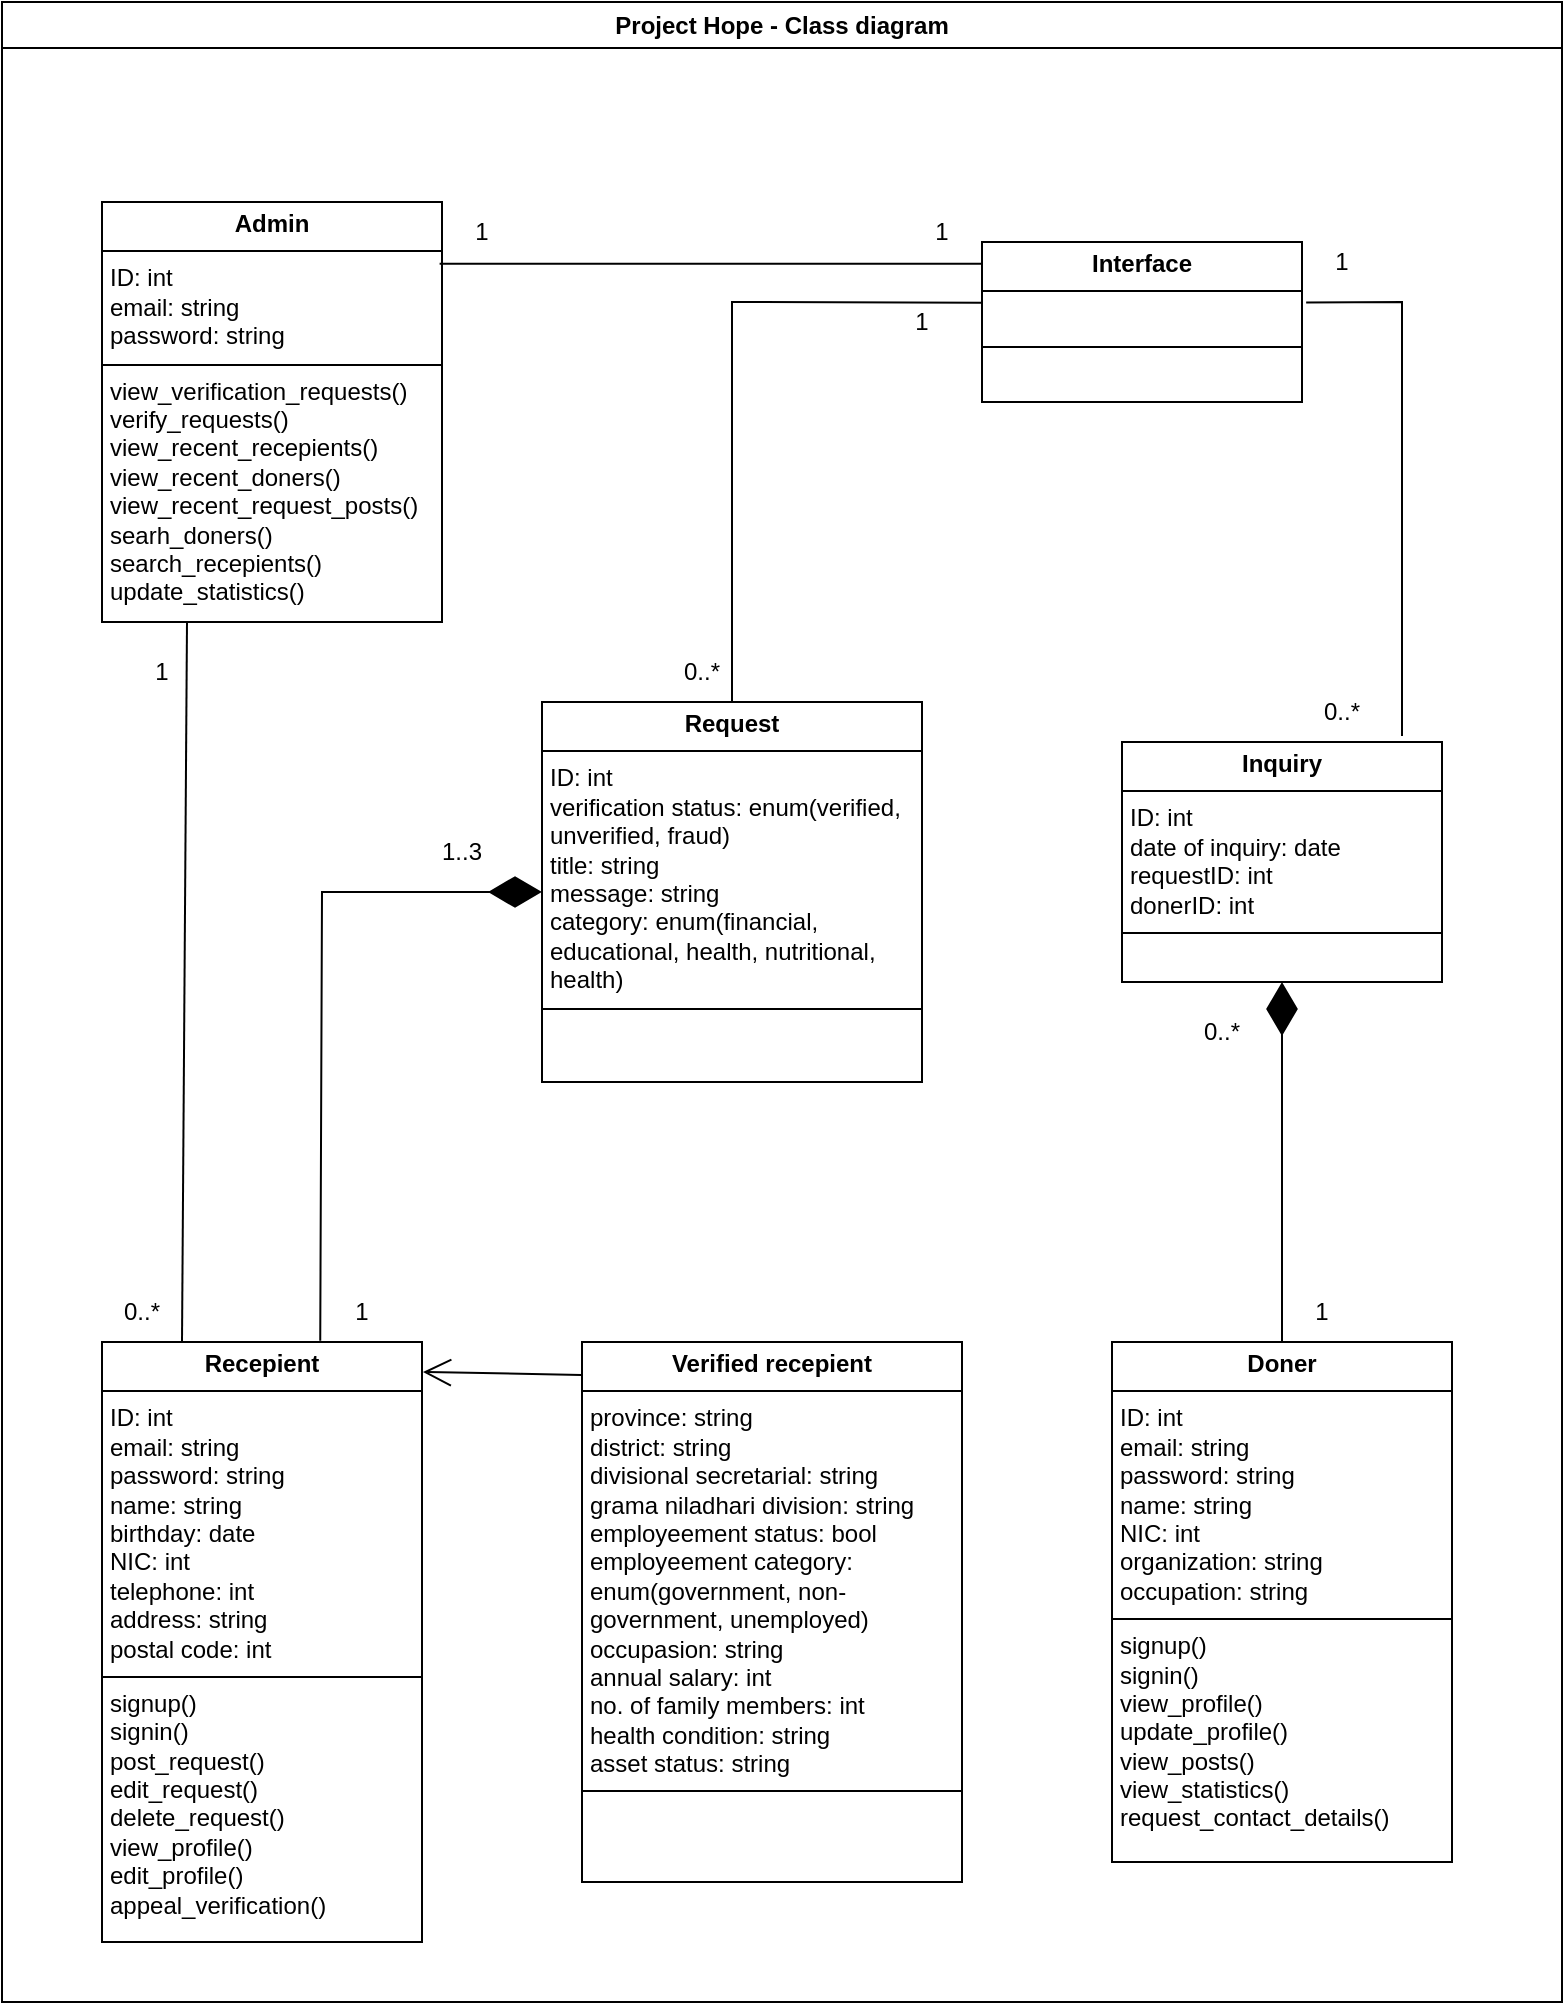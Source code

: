 <mxfile version="28.2.7">
  <diagram name="Page-1" id="xJjv34P5niUashE2fhvh">
    <mxGraphModel dx="1426" dy="841" grid="1" gridSize="10" guides="1" tooltips="1" connect="1" arrows="1" fold="1" page="1" pageScale="1" pageWidth="850" pageHeight="1100" math="0" shadow="0">
      <root>
        <mxCell id="0" />
        <mxCell id="1" parent="0" />
        <mxCell id="1r12DcMATcjI9YzGo3A_-6" value="&lt;p style=&quot;margin:0px;margin-top:4px;text-align:center;&quot;&gt;&lt;b&gt;Inquiry&lt;/b&gt;&lt;/p&gt;&lt;hr size=&quot;1&quot; style=&quot;border-style:solid;&quot;&gt;&lt;p style=&quot;margin:0px;margin-left:4px;&quot;&gt;ID: int&lt;/p&gt;&lt;p style=&quot;margin:0px;margin-left:4px;&quot;&gt;date of inquiry: date&lt;/p&gt;&lt;p style=&quot;margin:0px;margin-left:4px;&quot;&gt;requestID: int&lt;/p&gt;&lt;p style=&quot;margin:0px;margin-left:4px;&quot;&gt;donerID: int&lt;/p&gt;&lt;hr size=&quot;1&quot; style=&quot;border-style:solid;&quot;&gt;&lt;p style=&quot;margin:0px;margin-left:4px;&quot;&gt;&lt;br&gt;&lt;/p&gt;" style="verticalAlign=top;align=left;overflow=fill;html=1;whiteSpace=wrap;" vertex="1" parent="1">
          <mxGeometry x="600" y="410" width="160" height="120" as="geometry" />
        </mxCell>
        <mxCell id="1r12DcMATcjI9YzGo3A_-11" value="" style="endArrow=diamondThin;endFill=1;endSize=24;html=1;rounded=0;exitX=0.5;exitY=0;exitDx=0;exitDy=0;entryX=0.5;entryY=1;entryDx=0;entryDy=0;" edge="1" parent="1" source="1r12DcMATcjI9YzGo3A_-5" target="1r12DcMATcjI9YzGo3A_-6">
          <mxGeometry width="160" relative="1" as="geometry">
            <mxPoint x="350" y="430" as="sourcePoint" />
            <mxPoint x="510" y="430" as="targetPoint" />
          </mxGeometry>
        </mxCell>
        <mxCell id="1r12DcMATcjI9YzGo3A_-15" value="" style="endArrow=none;html=1;rounded=0;entryX=1.013;entryY=0.378;entryDx=0;entryDy=0;entryPerimeter=0;" edge="1" parent="1" target="1r12DcMATcjI9YzGo3A_-12">
          <mxGeometry width="50" height="50" relative="1" as="geometry">
            <mxPoint x="740" y="407" as="sourcePoint" />
            <mxPoint x="450" y="360" as="targetPoint" />
            <Array as="points">
              <mxPoint x="740" y="190" />
            </Array>
          </mxGeometry>
        </mxCell>
        <mxCell id="1r12DcMATcjI9YzGo3A_-16" value="Project Hope - Class diagram" style="swimlane;whiteSpace=wrap;html=1;" vertex="1" parent="1">
          <mxGeometry x="40" y="40" width="780" height="1000" as="geometry" />
        </mxCell>
        <mxCell id="1r12DcMATcjI9YzGo3A_-3" value="&lt;p style=&quot;margin:0px;margin-top:4px;text-align:center;&quot;&gt;&lt;b&gt;Verified recepient&lt;/b&gt;&lt;/p&gt;&lt;hr size=&quot;1&quot; style=&quot;border-style:solid;&quot;&gt;&lt;p style=&quot;margin:0px;margin-left:4px;&quot;&gt;province: string&lt;/p&gt;&lt;p style=&quot;margin:0px;margin-left:4px;&quot;&gt;district: string&lt;/p&gt;&lt;p style=&quot;margin:0px;margin-left:4px;&quot;&gt;divisional secretarial: string&lt;/p&gt;&lt;p style=&quot;margin:0px;margin-left:4px;&quot;&gt;grama niladhari division: string&lt;/p&gt;&lt;p style=&quot;margin:0px;margin-left:4px;&quot;&gt;employeement status: bool&lt;/p&gt;&lt;p style=&quot;margin:0px;margin-left:4px;&quot;&gt;employeement category: enum(government, non-government, unemployed)&lt;/p&gt;&lt;p style=&quot;margin:0px;margin-left:4px;&quot;&gt;occupasion: string&lt;/p&gt;&lt;p style=&quot;margin:0px;margin-left:4px;&quot;&gt;annual salary: int&lt;/p&gt;&lt;p style=&quot;margin:0px;margin-left:4px;&quot;&gt;no. of family members: int&lt;/p&gt;&lt;p style=&quot;margin:0px;margin-left:4px;&quot;&gt;health condition: string&lt;/p&gt;&lt;p style=&quot;margin:0px;margin-left:4px;&quot;&gt;asset status: string&lt;/p&gt;&lt;hr size=&quot;1&quot; style=&quot;border-style:solid;&quot;&gt;&lt;p style=&quot;margin:0px;margin-left:4px;&quot;&gt;&lt;br&gt;&lt;/p&gt;" style="verticalAlign=top;align=left;overflow=fill;html=1;whiteSpace=wrap;" vertex="1" parent="1r12DcMATcjI9YzGo3A_-16">
          <mxGeometry x="290" y="670" width="190" height="270" as="geometry" />
        </mxCell>
        <mxCell id="1r12DcMATcjI9YzGo3A_-5" value="&lt;p style=&quot;margin:0px;margin-top:4px;text-align:center;&quot;&gt;&lt;b&gt;Doner&lt;/b&gt;&lt;/p&gt;&lt;hr size=&quot;1&quot; style=&quot;border-style:solid;&quot;&gt;&lt;p style=&quot;margin:0px;margin-left:4px;&quot;&gt;ID: int&lt;/p&gt;&lt;p style=&quot;margin:0px;margin-left:4px;&quot;&gt;email: string&lt;/p&gt;&lt;p style=&quot;margin:0px;margin-left:4px;&quot;&gt;password: string&lt;/p&gt;&lt;p style=&quot;margin:0px;margin-left:4px;&quot;&gt;name: string&lt;/p&gt;&lt;p style=&quot;margin:0px;margin-left:4px;&quot;&gt;NIC: int&lt;/p&gt;&lt;p style=&quot;margin:0px;margin-left:4px;&quot;&gt;organization: string&lt;/p&gt;&lt;p style=&quot;margin:0px;margin-left:4px;&quot;&gt;occupation: string&lt;/p&gt;&lt;hr size=&quot;1&quot; style=&quot;border-style:solid;&quot;&gt;&lt;p style=&quot;margin:0px;margin-left:4px;&quot;&gt;signup()&lt;/p&gt;&lt;p style=&quot;margin:0px;margin-left:4px;&quot;&gt;signin()&lt;/p&gt;&lt;p style=&quot;margin:0px;margin-left:4px;&quot;&gt;view_profile()&lt;/p&gt;&lt;p style=&quot;margin:0px;margin-left:4px;&quot;&gt;update_profile()&lt;/p&gt;&lt;p style=&quot;margin:0px;margin-left:4px;&quot;&gt;view_posts()&lt;/p&gt;&lt;p style=&quot;margin:0px;margin-left:4px;&quot;&gt;view_statistics()&lt;/p&gt;&lt;p style=&quot;margin:0px;margin-left:4px;&quot;&gt;request_contact_details()&lt;/p&gt;" style="verticalAlign=top;align=left;overflow=fill;html=1;whiteSpace=wrap;" vertex="1" parent="1r12DcMATcjI9YzGo3A_-16">
          <mxGeometry x="555" y="670" width="170" height="260" as="geometry" />
        </mxCell>
        <mxCell id="1r12DcMATcjI9YzGo3A_-2" value="&lt;p style=&quot;margin:0px;margin-top:4px;text-align:center;&quot;&gt;&lt;b&gt;Recepient&lt;/b&gt;&lt;/p&gt;&lt;hr size=&quot;1&quot; style=&quot;border-style:solid;&quot;&gt;&lt;p style=&quot;margin:0px;margin-left:4px;&quot;&gt;ID: int&lt;/p&gt;&lt;p style=&quot;margin:0px;margin-left:4px;&quot;&gt;email: string&lt;/p&gt;&lt;p style=&quot;margin:0px;margin-left:4px;&quot;&gt;&lt;span style=&quot;background-color: transparent; color: light-dark(rgb(0, 0, 0), rgb(255, 255, 255));&quot;&gt;password: string&lt;/span&gt;&lt;/p&gt;&lt;p style=&quot;margin:0px;margin-left:4px;&quot;&gt;&lt;span style=&quot;background-color: transparent; color: light-dark(rgb(0, 0, 0), rgb(255, 255, 255));&quot;&gt;name: string&lt;/span&gt;&lt;/p&gt;&lt;p style=&quot;margin:0px;margin-left:4px;&quot;&gt;birthday: date&lt;/p&gt;&lt;p style=&quot;margin:0px;margin-left:4px;&quot;&gt;NIC: int&lt;/p&gt;&lt;p style=&quot;margin:0px;margin-left:4px;&quot;&gt;telephone: int&lt;/p&gt;&lt;p style=&quot;margin:0px;margin-left:4px;&quot;&gt;address: string&lt;/p&gt;&lt;p style=&quot;margin:0px;margin-left:4px;&quot;&gt;postal code: int&lt;/p&gt;&lt;hr size=&quot;1&quot; style=&quot;border-style:solid;&quot;&gt;&lt;p style=&quot;margin:0px;margin-left:4px;&quot;&gt;signup()&lt;/p&gt;&lt;p style=&quot;margin:0px;margin-left:4px;&quot;&gt;signin()&lt;/p&gt;&lt;p style=&quot;margin:0px;margin-left:4px;&quot;&gt;post_request()&lt;/p&gt;&lt;p style=&quot;margin:0px;margin-left:4px;&quot;&gt;edit_request()&lt;/p&gt;&lt;p style=&quot;margin:0px;margin-left:4px;&quot;&gt;delete_request()&lt;/p&gt;&lt;p style=&quot;margin:0px;margin-left:4px;&quot;&gt;view_profile()&lt;/p&gt;&lt;p style=&quot;margin:0px;margin-left:4px;&quot;&gt;edit_profile()&lt;/p&gt;&lt;p style=&quot;margin:0px;margin-left:4px;&quot;&gt;appeal_verification()&lt;/p&gt;" style="verticalAlign=top;align=left;overflow=fill;html=1;whiteSpace=wrap;" vertex="1" parent="1r12DcMATcjI9YzGo3A_-16">
          <mxGeometry x="50" y="670" width="160" height="300" as="geometry" />
        </mxCell>
        <mxCell id="1r12DcMATcjI9YzGo3A_-9" value="" style="endArrow=open;endFill=1;endSize=12;html=1;rounded=0;exitX=-0.002;exitY=0.061;exitDx=0;exitDy=0;exitPerimeter=0;entryX=1.003;entryY=0.05;entryDx=0;entryDy=0;entryPerimeter=0;" edge="1" parent="1r12DcMATcjI9YzGo3A_-16" source="1r12DcMATcjI9YzGo3A_-3" target="1r12DcMATcjI9YzGo3A_-2">
          <mxGeometry width="160" relative="1" as="geometry">
            <mxPoint x="310" y="420" as="sourcePoint" />
            <mxPoint x="470" y="420" as="targetPoint" />
          </mxGeometry>
        </mxCell>
        <mxCell id="1r12DcMATcjI9YzGo3A_-4" value="&lt;p style=&quot;margin:0px;margin-top:4px;text-align:center;&quot;&gt;&lt;b&gt;Request&lt;/b&gt;&lt;/p&gt;&lt;hr size=&quot;1&quot; style=&quot;border-style:solid;&quot;&gt;&lt;p style=&quot;margin:0px;margin-left:4px;&quot;&gt;ID: int&lt;/p&gt;&lt;p style=&quot;margin:0px;margin-left:4px;&quot;&gt;verification status: enum(verified, unverified, fraud)&lt;/p&gt;&lt;p style=&quot;margin:0px;margin-left:4px;&quot;&gt;title: string&lt;/p&gt;&lt;p style=&quot;margin:0px;margin-left:4px;&quot;&gt;message: string&lt;/p&gt;&lt;p style=&quot;margin:0px;margin-left:4px;&quot;&gt;category: enum(financial, educational, health, nutritional, health)&lt;/p&gt;&lt;hr size=&quot;1&quot; style=&quot;border-style:solid;&quot;&gt;&lt;p style=&quot;margin:0px;margin-left:4px;&quot;&gt;&lt;br&gt;&lt;/p&gt;" style="verticalAlign=top;align=left;overflow=fill;html=1;whiteSpace=wrap;" vertex="1" parent="1r12DcMATcjI9YzGo3A_-16">
          <mxGeometry x="270" y="350" width="190" height="190" as="geometry" />
        </mxCell>
        <mxCell id="1r12DcMATcjI9YzGo3A_-1" value="&lt;p style=&quot;margin:0px;margin-top:4px;text-align:center;&quot;&gt;&lt;b&gt;Admin&lt;/b&gt;&lt;/p&gt;&lt;hr size=&quot;1&quot; style=&quot;border-style:solid;&quot;&gt;&lt;p style=&quot;margin:0px;margin-left:4px;&quot;&gt;ID: int&lt;/p&gt;&lt;p style=&quot;margin: 0px 0px 0px 4px;&quot;&gt;email: string&lt;/p&gt;&lt;p style=&quot;margin: 0px 0px 0px 4px;&quot;&gt;password: string&lt;/p&gt;&lt;hr size=&quot;1&quot; style=&quot;border-style:solid;&quot;&gt;&lt;p style=&quot;margin:0px;margin-left:4px;&quot;&gt;view_verification_requests()&lt;/p&gt;&lt;p style=&quot;margin:0px;margin-left:4px;&quot;&gt;verify_requests()&lt;/p&gt;&lt;p style=&quot;margin:0px;margin-left:4px;&quot;&gt;view_recent_recepients()&lt;/p&gt;&lt;p style=&quot;margin:0px;margin-left:4px;&quot;&gt;view_recent_doners()&lt;/p&gt;&lt;p style=&quot;margin:0px;margin-left:4px;&quot;&gt;view_recent_request_posts()&lt;/p&gt;&lt;p style=&quot;margin:0px;margin-left:4px;&quot;&gt;searh_doners()&lt;/p&gt;&lt;p style=&quot;margin:0px;margin-left:4px;&quot;&gt;search_recepients()&lt;/p&gt;&lt;p style=&quot;margin:0px;margin-left:4px;&quot;&gt;update_statistics()&lt;/p&gt;&lt;p style=&quot;margin:0px;margin-left:4px;&quot;&gt;&lt;br&gt;&lt;/p&gt;" style="verticalAlign=top;align=left;overflow=fill;html=1;whiteSpace=wrap;" vertex="1" parent="1r12DcMATcjI9YzGo3A_-16">
          <mxGeometry x="50" y="100" width="170" height="210" as="geometry" />
        </mxCell>
        <mxCell id="1r12DcMATcjI9YzGo3A_-8" value="" style="endArrow=none;html=1;rounded=0;entryX=0.25;entryY=1;entryDx=0;entryDy=0;exitX=0.25;exitY=0;exitDx=0;exitDy=0;" edge="1" parent="1r12DcMATcjI9YzGo3A_-16" source="1r12DcMATcjI9YzGo3A_-2" target="1r12DcMATcjI9YzGo3A_-1">
          <mxGeometry width="50" height="50" relative="1" as="geometry">
            <mxPoint x="90" y="660" as="sourcePoint" />
            <mxPoint x="410" y="400" as="targetPoint" />
          </mxGeometry>
        </mxCell>
        <mxCell id="1r12DcMATcjI9YzGo3A_-12" value="&lt;p style=&quot;margin:0px;margin-top:4px;text-align:center;&quot;&gt;&lt;b&gt;Interface&lt;/b&gt;&lt;/p&gt;&lt;hr size=&quot;1&quot; style=&quot;border-style:solid;&quot;&gt;&lt;p style=&quot;margin:0px;margin-left:4px;&quot;&gt;&lt;br&gt;&lt;/p&gt;&lt;hr size=&quot;1&quot; style=&quot;border-style:solid;&quot;&gt;&lt;p style=&quot;margin:0px;margin-left:4px;&quot;&gt;&lt;br&gt;&lt;/p&gt;" style="verticalAlign=top;align=left;overflow=fill;html=1;whiteSpace=wrap;" vertex="1" parent="1r12DcMATcjI9YzGo3A_-16">
          <mxGeometry x="490" y="120" width="160" height="80" as="geometry" />
        </mxCell>
        <mxCell id="1r12DcMATcjI9YzGo3A_-13" value="" style="endArrow=none;html=1;rounded=0;entryX=0.993;entryY=0.147;entryDx=0;entryDy=0;exitX=0;exitY=0.136;exitDx=0;exitDy=0;entryPerimeter=0;exitPerimeter=0;" edge="1" parent="1r12DcMATcjI9YzGo3A_-16" source="1r12DcMATcjI9YzGo3A_-12" target="1r12DcMATcjI9YzGo3A_-1">
          <mxGeometry width="50" height="50" relative="1" as="geometry">
            <mxPoint x="40" y="760" as="sourcePoint" />
            <mxPoint x="40" y="210" as="targetPoint" />
          </mxGeometry>
        </mxCell>
        <mxCell id="1r12DcMATcjI9YzGo3A_-14" value="" style="endArrow=none;html=1;rounded=0;entryX=-0.003;entryY=0.379;entryDx=0;entryDy=0;exitX=0.5;exitY=0;exitDx=0;exitDy=0;entryPerimeter=0;" edge="1" parent="1r12DcMATcjI9YzGo3A_-16" source="1r12DcMATcjI9YzGo3A_-4" target="1r12DcMATcjI9YzGo3A_-12">
          <mxGeometry width="50" height="50" relative="1" as="geometry">
            <mxPoint x="310" y="720" as="sourcePoint" />
            <mxPoint x="310" y="170" as="targetPoint" />
            <Array as="points">
              <mxPoint x="365" y="150" />
            </Array>
          </mxGeometry>
        </mxCell>
        <mxCell id="1r12DcMATcjI9YzGo3A_-10" value="" style="endArrow=diamondThin;endFill=1;endSize=24;html=1;rounded=0;entryX=0;entryY=0.5;entryDx=0;entryDy=0;exitX=0.682;exitY=-0.002;exitDx=0;exitDy=0;exitPerimeter=0;" edge="1" parent="1r12DcMATcjI9YzGo3A_-16" source="1r12DcMATcjI9YzGo3A_-2" target="1r12DcMATcjI9YzGo3A_-4">
          <mxGeometry width="160" relative="1" as="geometry">
            <mxPoint x="160" y="660" as="sourcePoint" />
            <mxPoint x="470" y="420" as="targetPoint" />
            <Array as="points">
              <mxPoint x="160" y="445" />
            </Array>
          </mxGeometry>
        </mxCell>
        <mxCell id="1r12DcMATcjI9YzGo3A_-17" value="1" style="text;html=1;whiteSpace=wrap;strokeColor=none;fillColor=none;align=center;verticalAlign=middle;rounded=0;" vertex="1" parent="1r12DcMATcjI9YzGo3A_-16">
          <mxGeometry x="150" y="640" width="60" height="30" as="geometry" />
        </mxCell>
        <mxCell id="1r12DcMATcjI9YzGo3A_-18" value="1" style="text;html=1;whiteSpace=wrap;strokeColor=none;fillColor=none;align=center;verticalAlign=middle;rounded=0;" vertex="1" parent="1r12DcMATcjI9YzGo3A_-16">
          <mxGeometry x="50" y="320" width="60" height="30" as="geometry" />
        </mxCell>
        <mxCell id="1r12DcMATcjI9YzGo3A_-19" value="1" style="text;html=1;whiteSpace=wrap;strokeColor=none;fillColor=none;align=center;verticalAlign=middle;rounded=0;" vertex="1" parent="1r12DcMATcjI9YzGo3A_-16">
          <mxGeometry x="210" y="100" width="60" height="30" as="geometry" />
        </mxCell>
        <mxCell id="1r12DcMATcjI9YzGo3A_-22" value="1" style="text;html=1;whiteSpace=wrap;strokeColor=none;fillColor=none;align=center;verticalAlign=middle;rounded=0;" vertex="1" parent="1r12DcMATcjI9YzGo3A_-16">
          <mxGeometry x="440" y="100" width="60" height="30" as="geometry" />
        </mxCell>
        <mxCell id="1r12DcMATcjI9YzGo3A_-21" value="1" style="text;html=1;whiteSpace=wrap;strokeColor=none;fillColor=none;align=center;verticalAlign=middle;rounded=0;" vertex="1" parent="1r12DcMATcjI9YzGo3A_-16">
          <mxGeometry x="430" y="145" width="60" height="30" as="geometry" />
        </mxCell>
        <mxCell id="1r12DcMATcjI9YzGo3A_-20" value="1" style="text;html=1;whiteSpace=wrap;strokeColor=none;fillColor=none;align=center;verticalAlign=middle;rounded=0;" vertex="1" parent="1r12DcMATcjI9YzGo3A_-16">
          <mxGeometry x="640" y="115" width="60" height="30" as="geometry" />
        </mxCell>
        <mxCell id="1r12DcMATcjI9YzGo3A_-23" value="1" style="text;html=1;whiteSpace=wrap;strokeColor=none;fillColor=none;align=center;verticalAlign=middle;rounded=0;" vertex="1" parent="1r12DcMATcjI9YzGo3A_-16">
          <mxGeometry x="630" y="640" width="60" height="30" as="geometry" />
        </mxCell>
        <mxCell id="1r12DcMATcjI9YzGo3A_-24" value="1..3" style="text;html=1;whiteSpace=wrap;strokeColor=none;fillColor=none;align=center;verticalAlign=middle;rounded=0;" vertex="1" parent="1r12DcMATcjI9YzGo3A_-16">
          <mxGeometry x="200" y="410" width="60" height="30" as="geometry" />
        </mxCell>
        <mxCell id="1r12DcMATcjI9YzGo3A_-26" value="0..*" style="text;html=1;whiteSpace=wrap;strokeColor=none;fillColor=none;align=center;verticalAlign=middle;rounded=0;" vertex="1" parent="1r12DcMATcjI9YzGo3A_-16">
          <mxGeometry x="580" y="500" width="60" height="30" as="geometry" />
        </mxCell>
        <mxCell id="1r12DcMATcjI9YzGo3A_-25" value="0..*" style="text;html=1;whiteSpace=wrap;strokeColor=none;fillColor=none;align=center;verticalAlign=middle;rounded=0;" vertex="1" parent="1r12DcMATcjI9YzGo3A_-16">
          <mxGeometry x="640" y="340" width="60" height="30" as="geometry" />
        </mxCell>
        <mxCell id="1r12DcMATcjI9YzGo3A_-27" value="0..*" style="text;html=1;whiteSpace=wrap;strokeColor=none;fillColor=none;align=center;verticalAlign=middle;rounded=0;" vertex="1" parent="1r12DcMATcjI9YzGo3A_-16">
          <mxGeometry x="40" y="640" width="60" height="30" as="geometry" />
        </mxCell>
        <mxCell id="1r12DcMATcjI9YzGo3A_-28" value="0..*" style="text;html=1;whiteSpace=wrap;strokeColor=none;fillColor=none;align=center;verticalAlign=middle;rounded=0;" vertex="1" parent="1r12DcMATcjI9YzGo3A_-16">
          <mxGeometry x="320" y="320" width="60" height="30" as="geometry" />
        </mxCell>
      </root>
    </mxGraphModel>
  </diagram>
</mxfile>
